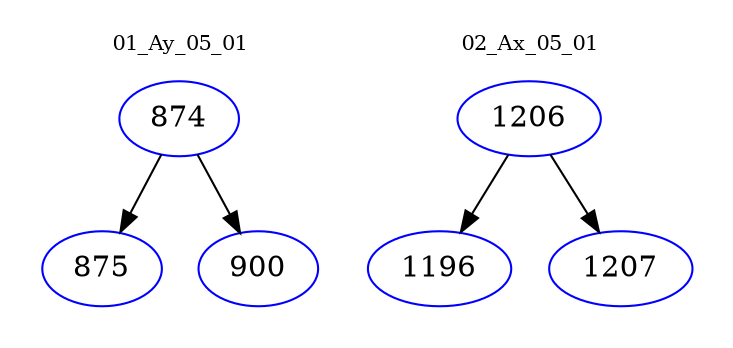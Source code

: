 digraph{
subgraph cluster_0 {
color = white
label = "01_Ay_05_01";
fontsize=10;
T0_874 [label="874", color="blue"]
T0_874 -> T0_875 [color="black"]
T0_875 [label="875", color="blue"]
T0_874 -> T0_900 [color="black"]
T0_900 [label="900", color="blue"]
}
subgraph cluster_1 {
color = white
label = "02_Ax_05_01";
fontsize=10;
T1_1206 [label="1206", color="blue"]
T1_1206 -> T1_1196 [color="black"]
T1_1196 [label="1196", color="blue"]
T1_1206 -> T1_1207 [color="black"]
T1_1207 [label="1207", color="blue"]
}
}
